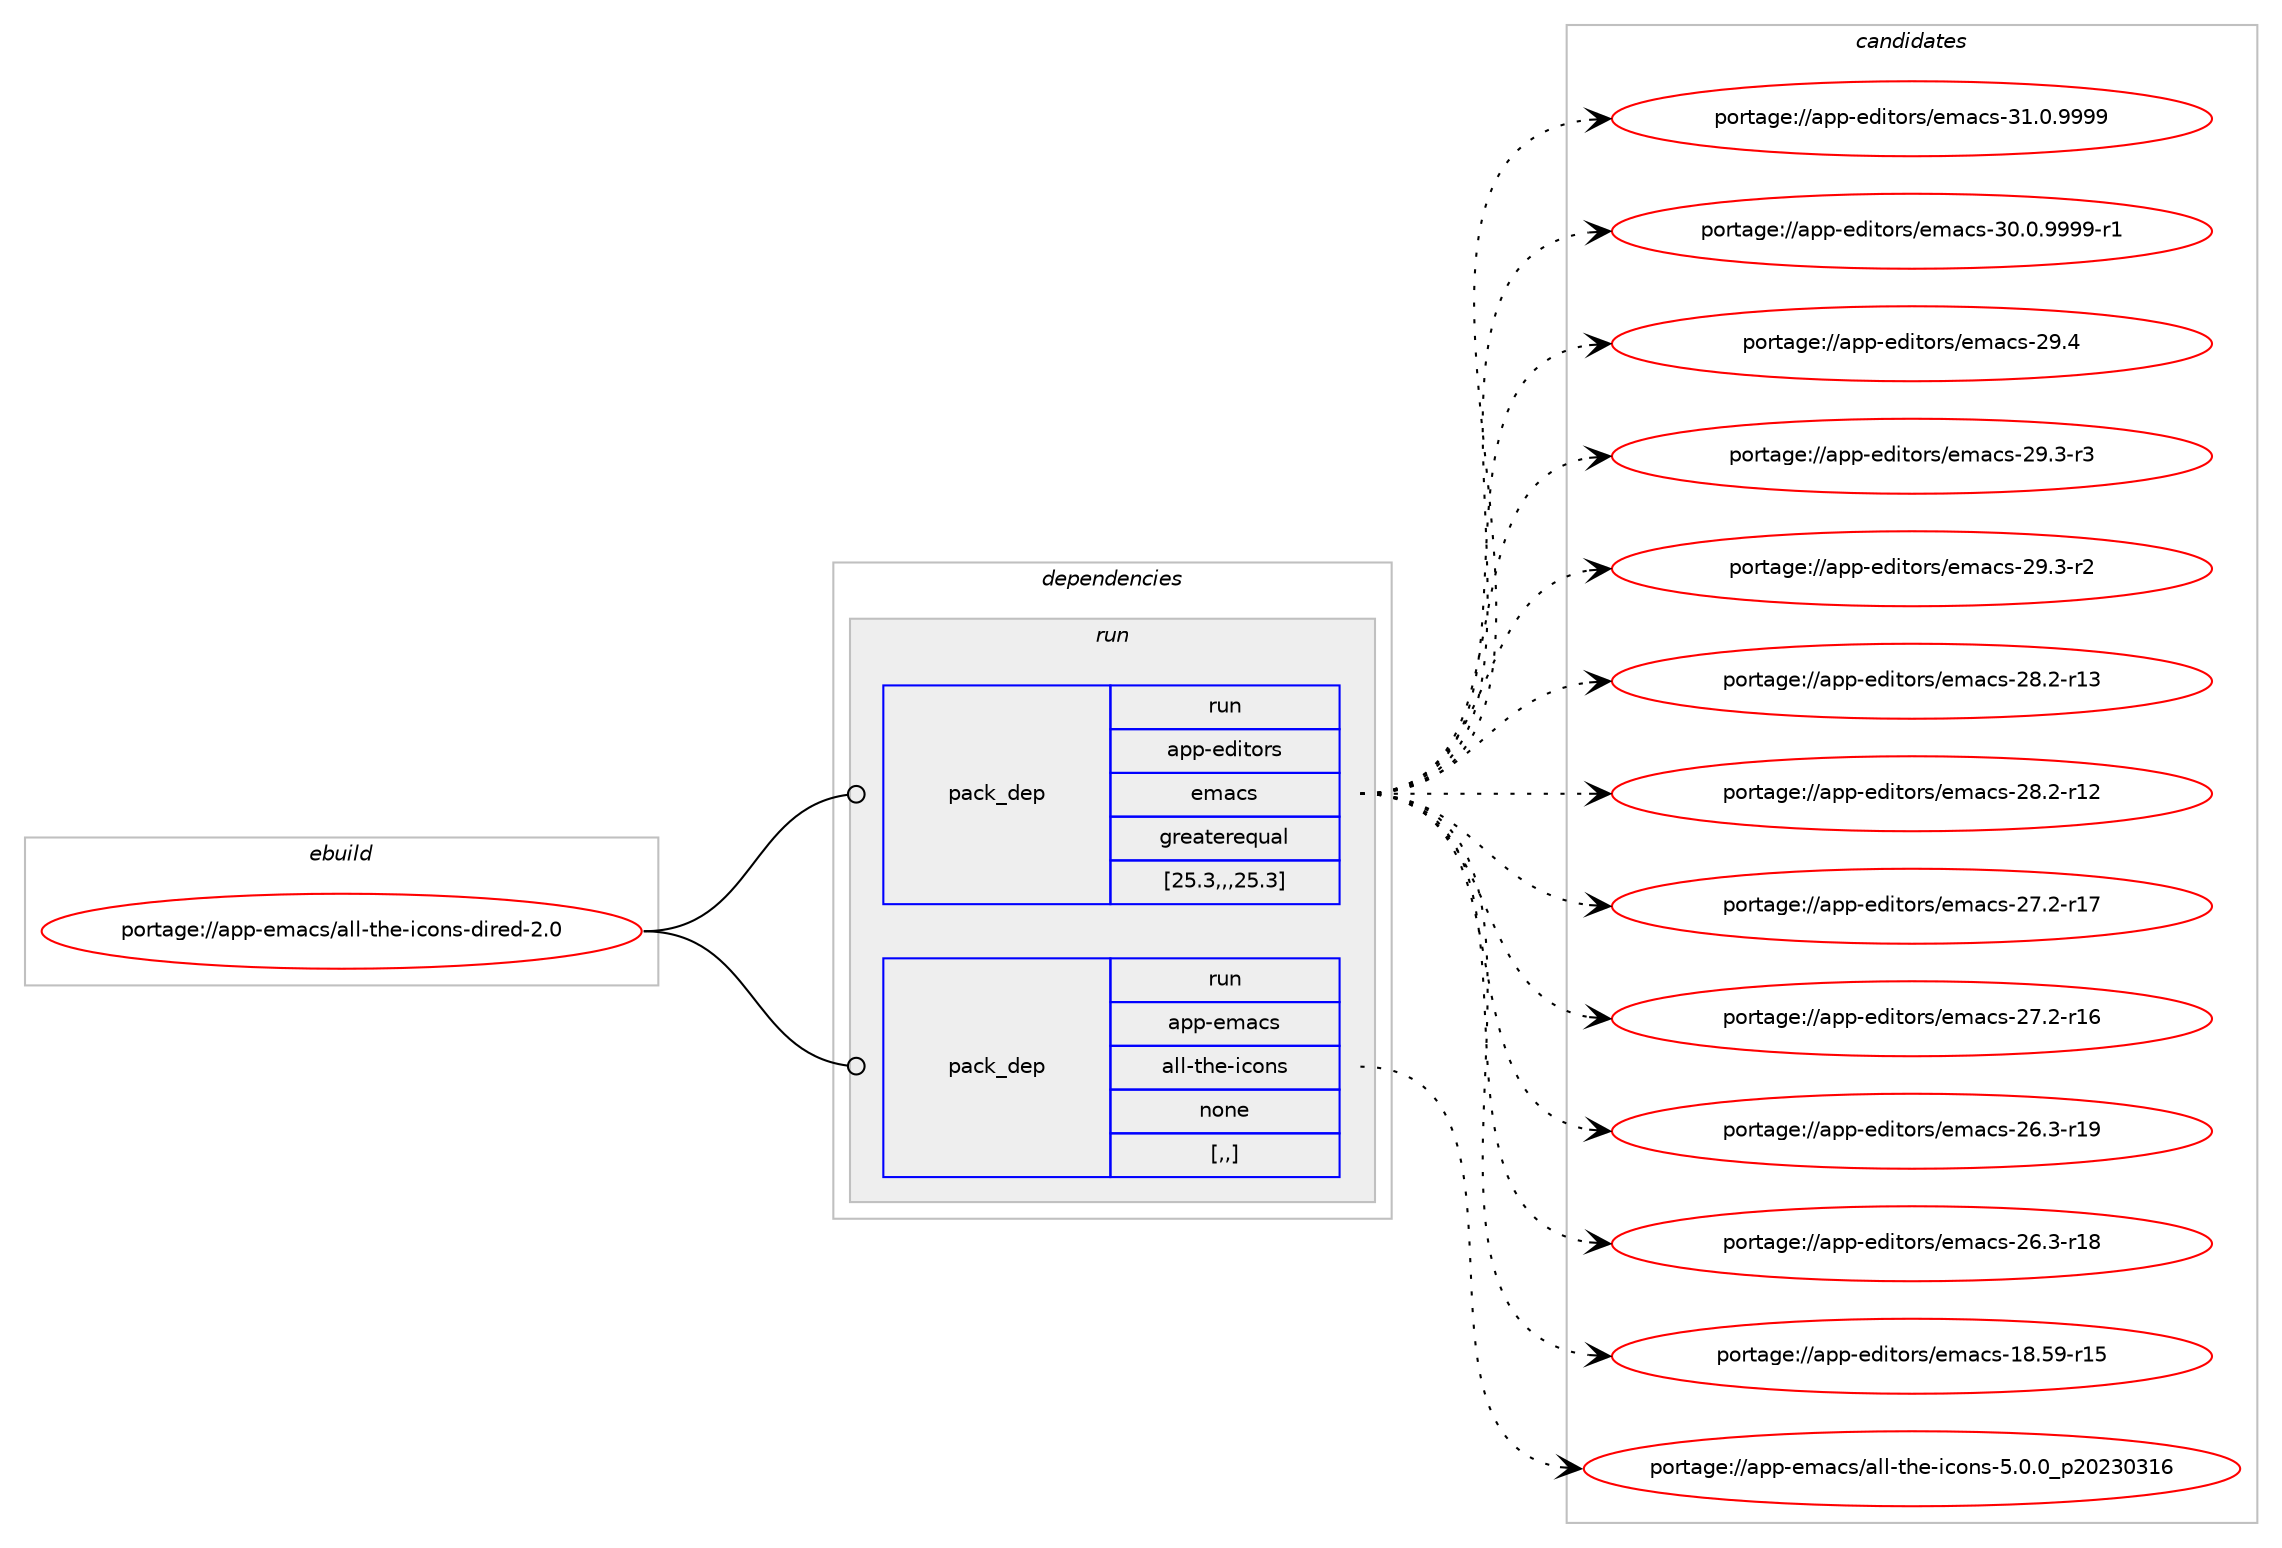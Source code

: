 digraph prolog {

# *************
# Graph options
# *************

newrank=true;
concentrate=true;
compound=true;
graph [rankdir=LR,fontname=Helvetica,fontsize=10,ranksep=1.5];#, ranksep=2.5, nodesep=0.2];
edge  [arrowhead=vee];
node  [fontname=Helvetica,fontsize=10];

# **********
# The ebuild
# **********

subgraph cluster_leftcol {
color=gray;
label=<<i>ebuild</i>>;
id [label="portage://app-emacs/all-the-icons-dired-2.0", color=red, width=4, href="../app-emacs/all-the-icons-dired-2.0.svg"];
}

# ****************
# The dependencies
# ****************

subgraph cluster_midcol {
color=gray;
label=<<i>dependencies</i>>;
subgraph cluster_compile {
fillcolor="#eeeeee";
style=filled;
label=<<i>compile</i>>;
}
subgraph cluster_compileandrun {
fillcolor="#eeeeee";
style=filled;
label=<<i>compile and run</i>>;
}
subgraph cluster_run {
fillcolor="#eeeeee";
style=filled;
label=<<i>run</i>>;
subgraph pack15857 {
dependency22163 [label=<<TABLE BORDER="0" CELLBORDER="1" CELLSPACING="0" CELLPADDING="4" WIDTH="220"><TR><TD ROWSPAN="6" CELLPADDING="30">pack_dep</TD></TR><TR><TD WIDTH="110">run</TD></TR><TR><TD>app-editors</TD></TR><TR><TD>emacs</TD></TR><TR><TD>greaterequal</TD></TR><TR><TD>[25.3,,,25.3]</TD></TR></TABLE>>, shape=none, color=blue];
}
id:e -> dependency22163:w [weight=20,style="solid",arrowhead="odot"];
subgraph pack15858 {
dependency22164 [label=<<TABLE BORDER="0" CELLBORDER="1" CELLSPACING="0" CELLPADDING="4" WIDTH="220"><TR><TD ROWSPAN="6" CELLPADDING="30">pack_dep</TD></TR><TR><TD WIDTH="110">run</TD></TR><TR><TD>app-emacs</TD></TR><TR><TD>all-the-icons</TD></TR><TR><TD>none</TD></TR><TR><TD>[,,]</TD></TR></TABLE>>, shape=none, color=blue];
}
id:e -> dependency22164:w [weight=20,style="solid",arrowhead="odot"];
}
}

# **************
# The candidates
# **************

subgraph cluster_choices {
rank=same;
color=gray;
label=<<i>candidates</i>>;

subgraph choice15857 {
color=black;
nodesep=1;
choice971121124510110010511611111411547101109979911545514946484657575757 [label="portage://app-editors/emacs-31.0.9999", color=red, width=4,href="../app-editors/emacs-31.0.9999.svg"];
choice9711211245101100105116111114115471011099799115455148464846575757574511449 [label="portage://app-editors/emacs-30.0.9999-r1", color=red, width=4,href="../app-editors/emacs-30.0.9999-r1.svg"];
choice97112112451011001051161111141154710110997991154550574652 [label="portage://app-editors/emacs-29.4", color=red, width=4,href="../app-editors/emacs-29.4.svg"];
choice971121124510110010511611111411547101109979911545505746514511451 [label="portage://app-editors/emacs-29.3-r3", color=red, width=4,href="../app-editors/emacs-29.3-r3.svg"];
choice971121124510110010511611111411547101109979911545505746514511450 [label="portage://app-editors/emacs-29.3-r2", color=red, width=4,href="../app-editors/emacs-29.3-r2.svg"];
choice97112112451011001051161111141154710110997991154550564650451144951 [label="portage://app-editors/emacs-28.2-r13", color=red, width=4,href="../app-editors/emacs-28.2-r13.svg"];
choice97112112451011001051161111141154710110997991154550564650451144950 [label="portage://app-editors/emacs-28.2-r12", color=red, width=4,href="../app-editors/emacs-28.2-r12.svg"];
choice97112112451011001051161111141154710110997991154550554650451144955 [label="portage://app-editors/emacs-27.2-r17", color=red, width=4,href="../app-editors/emacs-27.2-r17.svg"];
choice97112112451011001051161111141154710110997991154550554650451144954 [label="portage://app-editors/emacs-27.2-r16", color=red, width=4,href="../app-editors/emacs-27.2-r16.svg"];
choice97112112451011001051161111141154710110997991154550544651451144957 [label="portage://app-editors/emacs-26.3-r19", color=red, width=4,href="../app-editors/emacs-26.3-r19.svg"];
choice97112112451011001051161111141154710110997991154550544651451144956 [label="portage://app-editors/emacs-26.3-r18", color=red, width=4,href="../app-editors/emacs-26.3-r18.svg"];
choice9711211245101100105116111114115471011099799115454956465357451144953 [label="portage://app-editors/emacs-18.59-r15", color=red, width=4,href="../app-editors/emacs-18.59-r15.svg"];
dependency22163:e -> choice971121124510110010511611111411547101109979911545514946484657575757:w [style=dotted,weight="100"];
dependency22163:e -> choice9711211245101100105116111114115471011099799115455148464846575757574511449:w [style=dotted,weight="100"];
dependency22163:e -> choice97112112451011001051161111141154710110997991154550574652:w [style=dotted,weight="100"];
dependency22163:e -> choice971121124510110010511611111411547101109979911545505746514511451:w [style=dotted,weight="100"];
dependency22163:e -> choice971121124510110010511611111411547101109979911545505746514511450:w [style=dotted,weight="100"];
dependency22163:e -> choice97112112451011001051161111141154710110997991154550564650451144951:w [style=dotted,weight="100"];
dependency22163:e -> choice97112112451011001051161111141154710110997991154550564650451144950:w [style=dotted,weight="100"];
dependency22163:e -> choice97112112451011001051161111141154710110997991154550554650451144955:w [style=dotted,weight="100"];
dependency22163:e -> choice97112112451011001051161111141154710110997991154550554650451144954:w [style=dotted,weight="100"];
dependency22163:e -> choice97112112451011001051161111141154710110997991154550544651451144957:w [style=dotted,weight="100"];
dependency22163:e -> choice97112112451011001051161111141154710110997991154550544651451144956:w [style=dotted,weight="100"];
dependency22163:e -> choice9711211245101100105116111114115471011099799115454956465357451144953:w [style=dotted,weight="100"];
}
subgraph choice15858 {
color=black;
nodesep=1;
choice971121124510110997991154797108108451161041014510599111110115455346484648951125048505148514954 [label="portage://app-emacs/all-the-icons-5.0.0_p20230316", color=red, width=4,href="../app-emacs/all-the-icons-5.0.0_p20230316.svg"];
dependency22164:e -> choice971121124510110997991154797108108451161041014510599111110115455346484648951125048505148514954:w [style=dotted,weight="100"];
}
}

}
